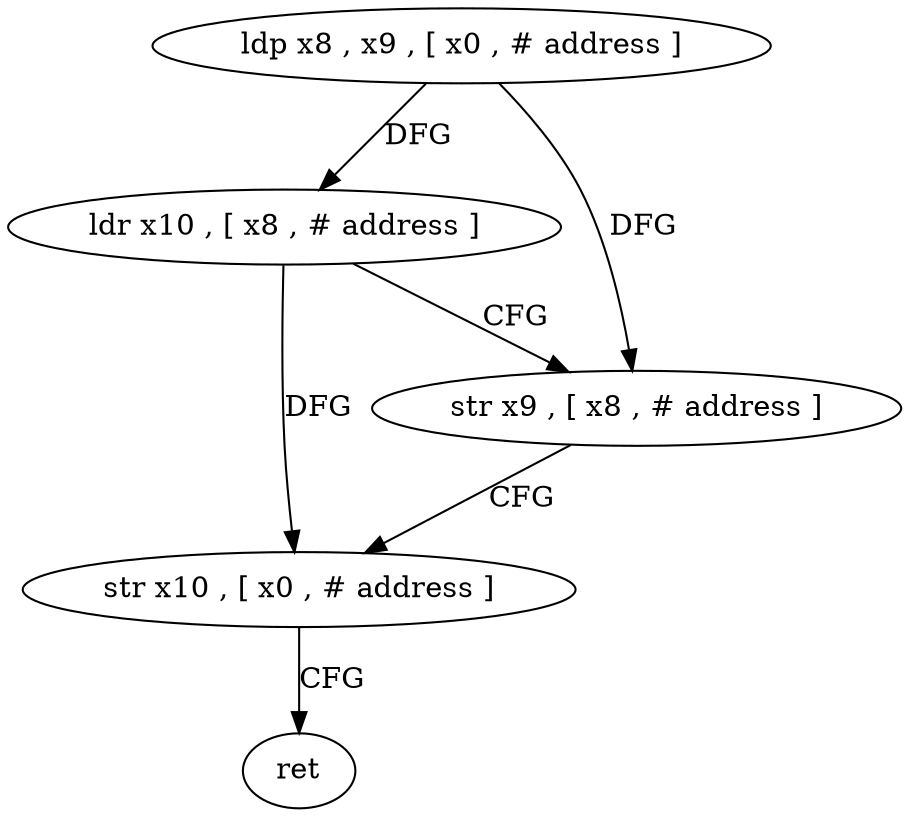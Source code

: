 digraph "func" {
"4228448" [label = "ldp x8 , x9 , [ x0 , # address ]" ]
"4228452" [label = "ldr x10 , [ x8 , # address ]" ]
"4228456" [label = "str x9 , [ x8 , # address ]" ]
"4228460" [label = "str x10 , [ x0 , # address ]" ]
"4228464" [label = "ret" ]
"4228448" -> "4228452" [ label = "DFG" ]
"4228448" -> "4228456" [ label = "DFG" ]
"4228452" -> "4228456" [ label = "CFG" ]
"4228452" -> "4228460" [ label = "DFG" ]
"4228456" -> "4228460" [ label = "CFG" ]
"4228460" -> "4228464" [ label = "CFG" ]
}

